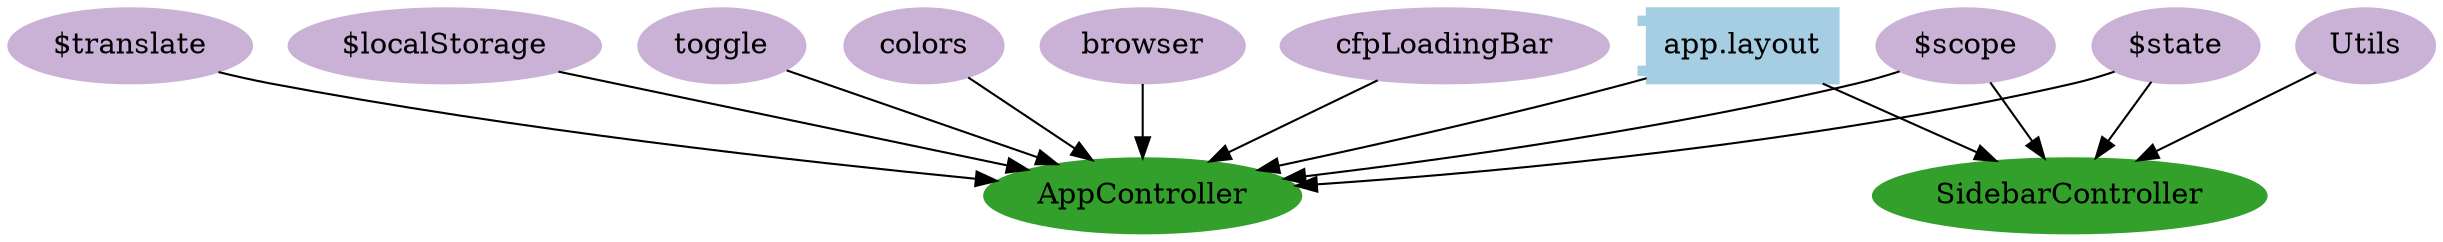 digraph dependencies {
  node[shape="component",style="filled",colorscheme=paired12]


    node[shape="component"]
    "app.layout"[label="app.layout", color=1]

    


    node[shape="ellipse"]
    


    
      "AppController"[label="AppController", color=4]
      "app.layout" -> "AppController"
    
      "SidebarController"[label="SidebarController", color=4]
      "app.layout" -> "SidebarController"
    

    

    

    node[shape="cds"]
    

    









    node[shape="ellipse",style="filled", color=9]
    

    


    
      
        "$scope"[label="$scope"]
        "$scope" -> "AppController"
      
        "$state"[label="$state"]
        "$state" -> "AppController"
      
        "$translate"[label="$translate"]
        "$translate" -> "AppController"
      
        "$localStorage"[label="$localStorage"]
        "$localStorage" -> "AppController"
      
        "toggle"[label="toggle"]
        "toggle" -> "AppController"
      
        "colors"[label="colors"]
        "colors" -> "AppController"
      
        "browser"[label="browser"]
        "browser" -> "AppController"
      
        "cfpLoadingBar"[label="cfpLoadingBar"]
        "cfpLoadingBar" -> "AppController"
      
    
      
        "$scope"[label="$scope"]
        "$scope" -> "SidebarController"
      
        "$state"[label="$state"]
        "$state" -> "SidebarController"
      
        "Utils"[label="Utils"]
        "Utils" -> "SidebarController"
      
    

    

    

    


}

